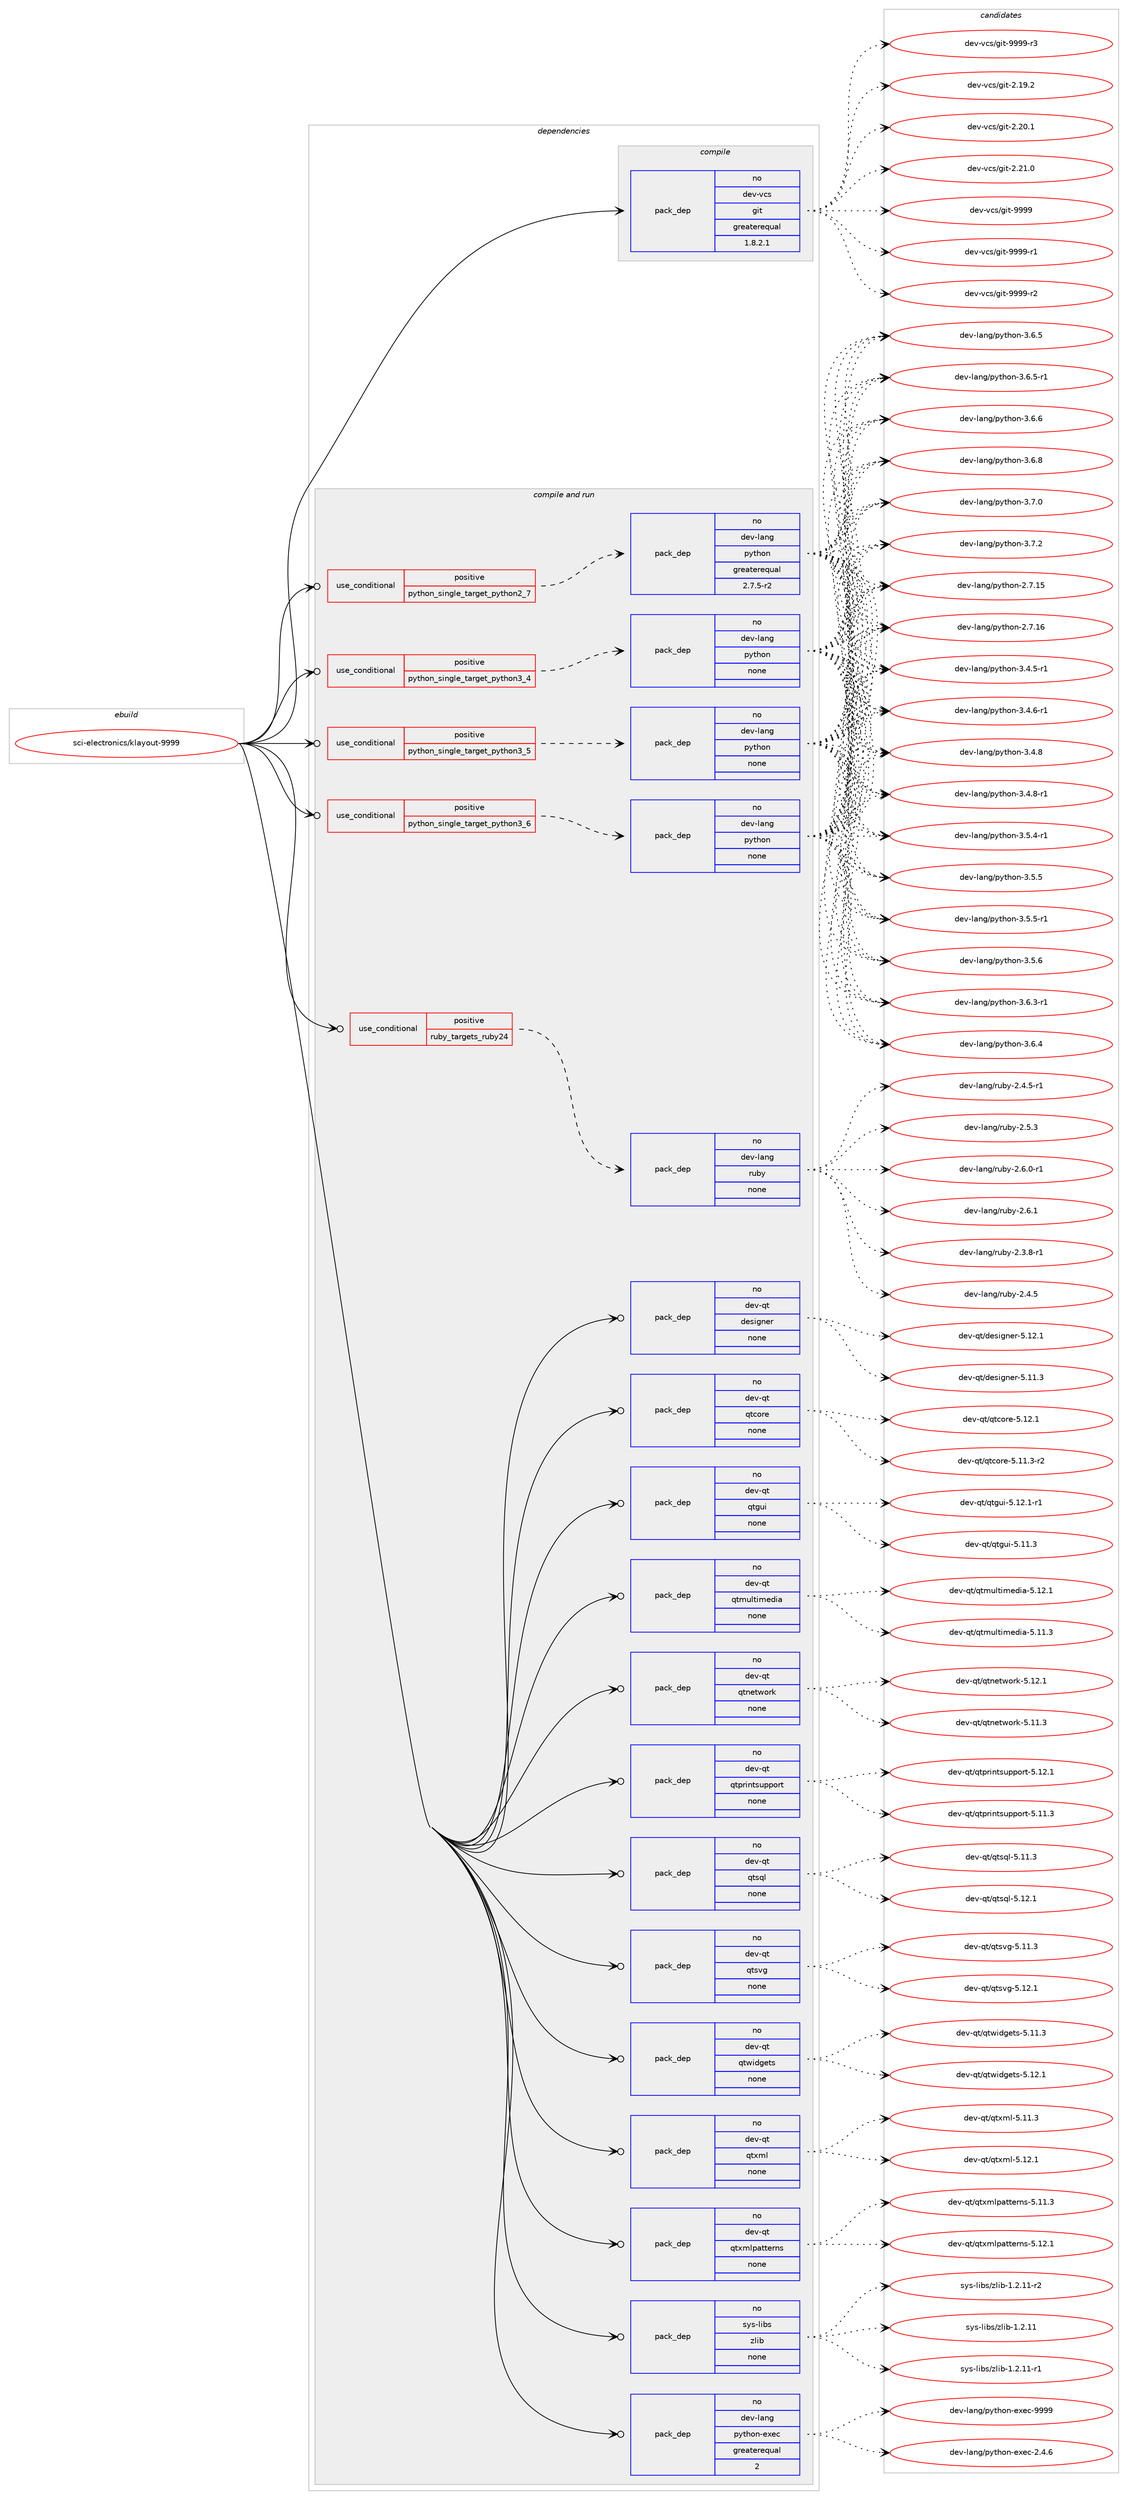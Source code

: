 digraph prolog {

# *************
# Graph options
# *************

newrank=true;
concentrate=true;
compound=true;
graph [rankdir=LR,fontname=Helvetica,fontsize=10,ranksep=1.5];#, ranksep=2.5, nodesep=0.2];
edge  [arrowhead=vee];
node  [fontname=Helvetica,fontsize=10];

# **********
# The ebuild
# **********

subgraph cluster_leftcol {
color=gray;
rank=same;
label=<<i>ebuild</i>>;
id [label="sci-electronics/klayout-9999", color=red, width=4, href="../sci-electronics/klayout-9999.svg"];
}

# ****************
# The dependencies
# ****************

subgraph cluster_midcol {
color=gray;
label=<<i>dependencies</i>>;
subgraph cluster_compile {
fillcolor="#eeeeee";
style=filled;
label=<<i>compile</i>>;
subgraph pack1209432 {
dependency1689729 [label=<<TABLE BORDER="0" CELLBORDER="1" CELLSPACING="0" CELLPADDING="4" WIDTH="220"><TR><TD ROWSPAN="6" CELLPADDING="30">pack_dep</TD></TR><TR><TD WIDTH="110">no</TD></TR><TR><TD>dev-vcs</TD></TR><TR><TD>git</TD></TR><TR><TD>greaterequal</TD></TR><TR><TD>1.8.2.1</TD></TR></TABLE>>, shape=none, color=blue];
}
id:e -> dependency1689729:w [weight=20,style="solid",arrowhead="vee"];
}
subgraph cluster_compileandrun {
fillcolor="#eeeeee";
style=filled;
label=<<i>compile and run</i>>;
subgraph cond452625 {
dependency1689730 [label=<<TABLE BORDER="0" CELLBORDER="1" CELLSPACING="0" CELLPADDING="4"><TR><TD ROWSPAN="3" CELLPADDING="10">use_conditional</TD></TR><TR><TD>positive</TD></TR><TR><TD>python_single_target_python2_7</TD></TR></TABLE>>, shape=none, color=red];
subgraph pack1209433 {
dependency1689731 [label=<<TABLE BORDER="0" CELLBORDER="1" CELLSPACING="0" CELLPADDING="4" WIDTH="220"><TR><TD ROWSPAN="6" CELLPADDING="30">pack_dep</TD></TR><TR><TD WIDTH="110">no</TD></TR><TR><TD>dev-lang</TD></TR><TR><TD>python</TD></TR><TR><TD>greaterequal</TD></TR><TR><TD>2.7.5-r2</TD></TR></TABLE>>, shape=none, color=blue];
}
dependency1689730:e -> dependency1689731:w [weight=20,style="dashed",arrowhead="vee"];
}
id:e -> dependency1689730:w [weight=20,style="solid",arrowhead="odotvee"];
subgraph cond452626 {
dependency1689732 [label=<<TABLE BORDER="0" CELLBORDER="1" CELLSPACING="0" CELLPADDING="4"><TR><TD ROWSPAN="3" CELLPADDING="10">use_conditional</TD></TR><TR><TD>positive</TD></TR><TR><TD>python_single_target_python3_4</TD></TR></TABLE>>, shape=none, color=red];
subgraph pack1209434 {
dependency1689733 [label=<<TABLE BORDER="0" CELLBORDER="1" CELLSPACING="0" CELLPADDING="4" WIDTH="220"><TR><TD ROWSPAN="6" CELLPADDING="30">pack_dep</TD></TR><TR><TD WIDTH="110">no</TD></TR><TR><TD>dev-lang</TD></TR><TR><TD>python</TD></TR><TR><TD>none</TD></TR><TR><TD></TD></TR></TABLE>>, shape=none, color=blue];
}
dependency1689732:e -> dependency1689733:w [weight=20,style="dashed",arrowhead="vee"];
}
id:e -> dependency1689732:w [weight=20,style="solid",arrowhead="odotvee"];
subgraph cond452627 {
dependency1689734 [label=<<TABLE BORDER="0" CELLBORDER="1" CELLSPACING="0" CELLPADDING="4"><TR><TD ROWSPAN="3" CELLPADDING="10">use_conditional</TD></TR><TR><TD>positive</TD></TR><TR><TD>python_single_target_python3_5</TD></TR></TABLE>>, shape=none, color=red];
subgraph pack1209435 {
dependency1689735 [label=<<TABLE BORDER="0" CELLBORDER="1" CELLSPACING="0" CELLPADDING="4" WIDTH="220"><TR><TD ROWSPAN="6" CELLPADDING="30">pack_dep</TD></TR><TR><TD WIDTH="110">no</TD></TR><TR><TD>dev-lang</TD></TR><TR><TD>python</TD></TR><TR><TD>none</TD></TR><TR><TD></TD></TR></TABLE>>, shape=none, color=blue];
}
dependency1689734:e -> dependency1689735:w [weight=20,style="dashed",arrowhead="vee"];
}
id:e -> dependency1689734:w [weight=20,style="solid",arrowhead="odotvee"];
subgraph cond452628 {
dependency1689736 [label=<<TABLE BORDER="0" CELLBORDER="1" CELLSPACING="0" CELLPADDING="4"><TR><TD ROWSPAN="3" CELLPADDING="10">use_conditional</TD></TR><TR><TD>positive</TD></TR><TR><TD>python_single_target_python3_6</TD></TR></TABLE>>, shape=none, color=red];
subgraph pack1209436 {
dependency1689737 [label=<<TABLE BORDER="0" CELLBORDER="1" CELLSPACING="0" CELLPADDING="4" WIDTH="220"><TR><TD ROWSPAN="6" CELLPADDING="30">pack_dep</TD></TR><TR><TD WIDTH="110">no</TD></TR><TR><TD>dev-lang</TD></TR><TR><TD>python</TD></TR><TR><TD>none</TD></TR><TR><TD></TD></TR></TABLE>>, shape=none, color=blue];
}
dependency1689736:e -> dependency1689737:w [weight=20,style="dashed",arrowhead="vee"];
}
id:e -> dependency1689736:w [weight=20,style="solid",arrowhead="odotvee"];
subgraph cond452629 {
dependency1689738 [label=<<TABLE BORDER="0" CELLBORDER="1" CELLSPACING="0" CELLPADDING="4"><TR><TD ROWSPAN="3" CELLPADDING="10">use_conditional</TD></TR><TR><TD>positive</TD></TR><TR><TD>ruby_targets_ruby24</TD></TR></TABLE>>, shape=none, color=red];
subgraph pack1209437 {
dependency1689739 [label=<<TABLE BORDER="0" CELLBORDER="1" CELLSPACING="0" CELLPADDING="4" WIDTH="220"><TR><TD ROWSPAN="6" CELLPADDING="30">pack_dep</TD></TR><TR><TD WIDTH="110">no</TD></TR><TR><TD>dev-lang</TD></TR><TR><TD>ruby</TD></TR><TR><TD>none</TD></TR><TR><TD></TD></TR></TABLE>>, shape=none, color=blue];
}
dependency1689738:e -> dependency1689739:w [weight=20,style="dashed",arrowhead="vee"];
}
id:e -> dependency1689738:w [weight=20,style="solid",arrowhead="odotvee"];
subgraph pack1209438 {
dependency1689740 [label=<<TABLE BORDER="0" CELLBORDER="1" CELLSPACING="0" CELLPADDING="4" WIDTH="220"><TR><TD ROWSPAN="6" CELLPADDING="30">pack_dep</TD></TR><TR><TD WIDTH="110">no</TD></TR><TR><TD>dev-lang</TD></TR><TR><TD>python-exec</TD></TR><TR><TD>greaterequal</TD></TR><TR><TD>2</TD></TR></TABLE>>, shape=none, color=blue];
}
id:e -> dependency1689740:w [weight=20,style="solid",arrowhead="odotvee"];
subgraph pack1209439 {
dependency1689741 [label=<<TABLE BORDER="0" CELLBORDER="1" CELLSPACING="0" CELLPADDING="4" WIDTH="220"><TR><TD ROWSPAN="6" CELLPADDING="30">pack_dep</TD></TR><TR><TD WIDTH="110">no</TD></TR><TR><TD>dev-qt</TD></TR><TR><TD>designer</TD></TR><TR><TD>none</TD></TR><TR><TD></TD></TR></TABLE>>, shape=none, color=blue];
}
id:e -> dependency1689741:w [weight=20,style="solid",arrowhead="odotvee"];
subgraph pack1209440 {
dependency1689742 [label=<<TABLE BORDER="0" CELLBORDER="1" CELLSPACING="0" CELLPADDING="4" WIDTH="220"><TR><TD ROWSPAN="6" CELLPADDING="30">pack_dep</TD></TR><TR><TD WIDTH="110">no</TD></TR><TR><TD>dev-qt</TD></TR><TR><TD>qtcore</TD></TR><TR><TD>none</TD></TR><TR><TD></TD></TR></TABLE>>, shape=none, color=blue];
}
id:e -> dependency1689742:w [weight=20,style="solid",arrowhead="odotvee"];
subgraph pack1209441 {
dependency1689743 [label=<<TABLE BORDER="0" CELLBORDER="1" CELLSPACING="0" CELLPADDING="4" WIDTH="220"><TR><TD ROWSPAN="6" CELLPADDING="30">pack_dep</TD></TR><TR><TD WIDTH="110">no</TD></TR><TR><TD>dev-qt</TD></TR><TR><TD>qtgui</TD></TR><TR><TD>none</TD></TR><TR><TD></TD></TR></TABLE>>, shape=none, color=blue];
}
id:e -> dependency1689743:w [weight=20,style="solid",arrowhead="odotvee"];
subgraph pack1209442 {
dependency1689744 [label=<<TABLE BORDER="0" CELLBORDER="1" CELLSPACING="0" CELLPADDING="4" WIDTH="220"><TR><TD ROWSPAN="6" CELLPADDING="30">pack_dep</TD></TR><TR><TD WIDTH="110">no</TD></TR><TR><TD>dev-qt</TD></TR><TR><TD>qtmultimedia</TD></TR><TR><TD>none</TD></TR><TR><TD></TD></TR></TABLE>>, shape=none, color=blue];
}
id:e -> dependency1689744:w [weight=20,style="solid",arrowhead="odotvee"];
subgraph pack1209443 {
dependency1689745 [label=<<TABLE BORDER="0" CELLBORDER="1" CELLSPACING="0" CELLPADDING="4" WIDTH="220"><TR><TD ROWSPAN="6" CELLPADDING="30">pack_dep</TD></TR><TR><TD WIDTH="110">no</TD></TR><TR><TD>dev-qt</TD></TR><TR><TD>qtnetwork</TD></TR><TR><TD>none</TD></TR><TR><TD></TD></TR></TABLE>>, shape=none, color=blue];
}
id:e -> dependency1689745:w [weight=20,style="solid",arrowhead="odotvee"];
subgraph pack1209444 {
dependency1689746 [label=<<TABLE BORDER="0" CELLBORDER="1" CELLSPACING="0" CELLPADDING="4" WIDTH="220"><TR><TD ROWSPAN="6" CELLPADDING="30">pack_dep</TD></TR><TR><TD WIDTH="110">no</TD></TR><TR><TD>dev-qt</TD></TR><TR><TD>qtprintsupport</TD></TR><TR><TD>none</TD></TR><TR><TD></TD></TR></TABLE>>, shape=none, color=blue];
}
id:e -> dependency1689746:w [weight=20,style="solid",arrowhead="odotvee"];
subgraph pack1209445 {
dependency1689747 [label=<<TABLE BORDER="0" CELLBORDER="1" CELLSPACING="0" CELLPADDING="4" WIDTH="220"><TR><TD ROWSPAN="6" CELLPADDING="30">pack_dep</TD></TR><TR><TD WIDTH="110">no</TD></TR><TR><TD>dev-qt</TD></TR><TR><TD>qtsql</TD></TR><TR><TD>none</TD></TR><TR><TD></TD></TR></TABLE>>, shape=none, color=blue];
}
id:e -> dependency1689747:w [weight=20,style="solid",arrowhead="odotvee"];
subgraph pack1209446 {
dependency1689748 [label=<<TABLE BORDER="0" CELLBORDER="1" CELLSPACING="0" CELLPADDING="4" WIDTH="220"><TR><TD ROWSPAN="6" CELLPADDING="30">pack_dep</TD></TR><TR><TD WIDTH="110">no</TD></TR><TR><TD>dev-qt</TD></TR><TR><TD>qtsvg</TD></TR><TR><TD>none</TD></TR><TR><TD></TD></TR></TABLE>>, shape=none, color=blue];
}
id:e -> dependency1689748:w [weight=20,style="solid",arrowhead="odotvee"];
subgraph pack1209447 {
dependency1689749 [label=<<TABLE BORDER="0" CELLBORDER="1" CELLSPACING="0" CELLPADDING="4" WIDTH="220"><TR><TD ROWSPAN="6" CELLPADDING="30">pack_dep</TD></TR><TR><TD WIDTH="110">no</TD></TR><TR><TD>dev-qt</TD></TR><TR><TD>qtwidgets</TD></TR><TR><TD>none</TD></TR><TR><TD></TD></TR></TABLE>>, shape=none, color=blue];
}
id:e -> dependency1689749:w [weight=20,style="solid",arrowhead="odotvee"];
subgraph pack1209448 {
dependency1689750 [label=<<TABLE BORDER="0" CELLBORDER="1" CELLSPACING="0" CELLPADDING="4" WIDTH="220"><TR><TD ROWSPAN="6" CELLPADDING="30">pack_dep</TD></TR><TR><TD WIDTH="110">no</TD></TR><TR><TD>dev-qt</TD></TR><TR><TD>qtxml</TD></TR><TR><TD>none</TD></TR><TR><TD></TD></TR></TABLE>>, shape=none, color=blue];
}
id:e -> dependency1689750:w [weight=20,style="solid",arrowhead="odotvee"];
subgraph pack1209449 {
dependency1689751 [label=<<TABLE BORDER="0" CELLBORDER="1" CELLSPACING="0" CELLPADDING="4" WIDTH="220"><TR><TD ROWSPAN="6" CELLPADDING="30">pack_dep</TD></TR><TR><TD WIDTH="110">no</TD></TR><TR><TD>dev-qt</TD></TR><TR><TD>qtxmlpatterns</TD></TR><TR><TD>none</TD></TR><TR><TD></TD></TR></TABLE>>, shape=none, color=blue];
}
id:e -> dependency1689751:w [weight=20,style="solid",arrowhead="odotvee"];
subgraph pack1209450 {
dependency1689752 [label=<<TABLE BORDER="0" CELLBORDER="1" CELLSPACING="0" CELLPADDING="4" WIDTH="220"><TR><TD ROWSPAN="6" CELLPADDING="30">pack_dep</TD></TR><TR><TD WIDTH="110">no</TD></TR><TR><TD>sys-libs</TD></TR><TR><TD>zlib</TD></TR><TR><TD>none</TD></TR><TR><TD></TD></TR></TABLE>>, shape=none, color=blue];
}
id:e -> dependency1689752:w [weight=20,style="solid",arrowhead="odotvee"];
}
subgraph cluster_run {
fillcolor="#eeeeee";
style=filled;
label=<<i>run</i>>;
}
}

# **************
# The candidates
# **************

subgraph cluster_choices {
rank=same;
color=gray;
label=<<i>candidates</i>>;

subgraph choice1209432 {
color=black;
nodesep=1;
choice10010111845118991154710310511645504649574650 [label="dev-vcs/git-2.19.2", color=red, width=4,href="../dev-vcs/git-2.19.2.svg"];
choice10010111845118991154710310511645504650484649 [label="dev-vcs/git-2.20.1", color=red, width=4,href="../dev-vcs/git-2.20.1.svg"];
choice10010111845118991154710310511645504650494648 [label="dev-vcs/git-2.21.0", color=red, width=4,href="../dev-vcs/git-2.21.0.svg"];
choice1001011184511899115471031051164557575757 [label="dev-vcs/git-9999", color=red, width=4,href="../dev-vcs/git-9999.svg"];
choice10010111845118991154710310511645575757574511449 [label="dev-vcs/git-9999-r1", color=red, width=4,href="../dev-vcs/git-9999-r1.svg"];
choice10010111845118991154710310511645575757574511450 [label="dev-vcs/git-9999-r2", color=red, width=4,href="../dev-vcs/git-9999-r2.svg"];
choice10010111845118991154710310511645575757574511451 [label="dev-vcs/git-9999-r3", color=red, width=4,href="../dev-vcs/git-9999-r3.svg"];
dependency1689729:e -> choice10010111845118991154710310511645504649574650:w [style=dotted,weight="100"];
dependency1689729:e -> choice10010111845118991154710310511645504650484649:w [style=dotted,weight="100"];
dependency1689729:e -> choice10010111845118991154710310511645504650494648:w [style=dotted,weight="100"];
dependency1689729:e -> choice1001011184511899115471031051164557575757:w [style=dotted,weight="100"];
dependency1689729:e -> choice10010111845118991154710310511645575757574511449:w [style=dotted,weight="100"];
dependency1689729:e -> choice10010111845118991154710310511645575757574511450:w [style=dotted,weight="100"];
dependency1689729:e -> choice10010111845118991154710310511645575757574511451:w [style=dotted,weight="100"];
}
subgraph choice1209433 {
color=black;
nodesep=1;
choice10010111845108971101034711212111610411111045504655464953 [label="dev-lang/python-2.7.15", color=red, width=4,href="../dev-lang/python-2.7.15.svg"];
choice10010111845108971101034711212111610411111045504655464954 [label="dev-lang/python-2.7.16", color=red, width=4,href="../dev-lang/python-2.7.16.svg"];
choice1001011184510897110103471121211161041111104551465246534511449 [label="dev-lang/python-3.4.5-r1", color=red, width=4,href="../dev-lang/python-3.4.5-r1.svg"];
choice1001011184510897110103471121211161041111104551465246544511449 [label="dev-lang/python-3.4.6-r1", color=red, width=4,href="../dev-lang/python-3.4.6-r1.svg"];
choice100101118451089711010347112121116104111110455146524656 [label="dev-lang/python-3.4.8", color=red, width=4,href="../dev-lang/python-3.4.8.svg"];
choice1001011184510897110103471121211161041111104551465246564511449 [label="dev-lang/python-3.4.8-r1", color=red, width=4,href="../dev-lang/python-3.4.8-r1.svg"];
choice1001011184510897110103471121211161041111104551465346524511449 [label="dev-lang/python-3.5.4-r1", color=red, width=4,href="../dev-lang/python-3.5.4-r1.svg"];
choice100101118451089711010347112121116104111110455146534653 [label="dev-lang/python-3.5.5", color=red, width=4,href="../dev-lang/python-3.5.5.svg"];
choice1001011184510897110103471121211161041111104551465346534511449 [label="dev-lang/python-3.5.5-r1", color=red, width=4,href="../dev-lang/python-3.5.5-r1.svg"];
choice100101118451089711010347112121116104111110455146534654 [label="dev-lang/python-3.5.6", color=red, width=4,href="../dev-lang/python-3.5.6.svg"];
choice1001011184510897110103471121211161041111104551465446514511449 [label="dev-lang/python-3.6.3-r1", color=red, width=4,href="../dev-lang/python-3.6.3-r1.svg"];
choice100101118451089711010347112121116104111110455146544652 [label="dev-lang/python-3.6.4", color=red, width=4,href="../dev-lang/python-3.6.4.svg"];
choice100101118451089711010347112121116104111110455146544653 [label="dev-lang/python-3.6.5", color=red, width=4,href="../dev-lang/python-3.6.5.svg"];
choice1001011184510897110103471121211161041111104551465446534511449 [label="dev-lang/python-3.6.5-r1", color=red, width=4,href="../dev-lang/python-3.6.5-r1.svg"];
choice100101118451089711010347112121116104111110455146544654 [label="dev-lang/python-3.6.6", color=red, width=4,href="../dev-lang/python-3.6.6.svg"];
choice100101118451089711010347112121116104111110455146544656 [label="dev-lang/python-3.6.8", color=red, width=4,href="../dev-lang/python-3.6.8.svg"];
choice100101118451089711010347112121116104111110455146554648 [label="dev-lang/python-3.7.0", color=red, width=4,href="../dev-lang/python-3.7.0.svg"];
choice100101118451089711010347112121116104111110455146554650 [label="dev-lang/python-3.7.2", color=red, width=4,href="../dev-lang/python-3.7.2.svg"];
dependency1689731:e -> choice10010111845108971101034711212111610411111045504655464953:w [style=dotted,weight="100"];
dependency1689731:e -> choice10010111845108971101034711212111610411111045504655464954:w [style=dotted,weight="100"];
dependency1689731:e -> choice1001011184510897110103471121211161041111104551465246534511449:w [style=dotted,weight="100"];
dependency1689731:e -> choice1001011184510897110103471121211161041111104551465246544511449:w [style=dotted,weight="100"];
dependency1689731:e -> choice100101118451089711010347112121116104111110455146524656:w [style=dotted,weight="100"];
dependency1689731:e -> choice1001011184510897110103471121211161041111104551465246564511449:w [style=dotted,weight="100"];
dependency1689731:e -> choice1001011184510897110103471121211161041111104551465346524511449:w [style=dotted,weight="100"];
dependency1689731:e -> choice100101118451089711010347112121116104111110455146534653:w [style=dotted,weight="100"];
dependency1689731:e -> choice1001011184510897110103471121211161041111104551465346534511449:w [style=dotted,weight="100"];
dependency1689731:e -> choice100101118451089711010347112121116104111110455146534654:w [style=dotted,weight="100"];
dependency1689731:e -> choice1001011184510897110103471121211161041111104551465446514511449:w [style=dotted,weight="100"];
dependency1689731:e -> choice100101118451089711010347112121116104111110455146544652:w [style=dotted,weight="100"];
dependency1689731:e -> choice100101118451089711010347112121116104111110455146544653:w [style=dotted,weight="100"];
dependency1689731:e -> choice1001011184510897110103471121211161041111104551465446534511449:w [style=dotted,weight="100"];
dependency1689731:e -> choice100101118451089711010347112121116104111110455146544654:w [style=dotted,weight="100"];
dependency1689731:e -> choice100101118451089711010347112121116104111110455146544656:w [style=dotted,weight="100"];
dependency1689731:e -> choice100101118451089711010347112121116104111110455146554648:w [style=dotted,weight="100"];
dependency1689731:e -> choice100101118451089711010347112121116104111110455146554650:w [style=dotted,weight="100"];
}
subgraph choice1209434 {
color=black;
nodesep=1;
choice10010111845108971101034711212111610411111045504655464953 [label="dev-lang/python-2.7.15", color=red, width=4,href="../dev-lang/python-2.7.15.svg"];
choice10010111845108971101034711212111610411111045504655464954 [label="dev-lang/python-2.7.16", color=red, width=4,href="../dev-lang/python-2.7.16.svg"];
choice1001011184510897110103471121211161041111104551465246534511449 [label="dev-lang/python-3.4.5-r1", color=red, width=4,href="../dev-lang/python-3.4.5-r1.svg"];
choice1001011184510897110103471121211161041111104551465246544511449 [label="dev-lang/python-3.4.6-r1", color=red, width=4,href="../dev-lang/python-3.4.6-r1.svg"];
choice100101118451089711010347112121116104111110455146524656 [label="dev-lang/python-3.4.8", color=red, width=4,href="../dev-lang/python-3.4.8.svg"];
choice1001011184510897110103471121211161041111104551465246564511449 [label="dev-lang/python-3.4.8-r1", color=red, width=4,href="../dev-lang/python-3.4.8-r1.svg"];
choice1001011184510897110103471121211161041111104551465346524511449 [label="dev-lang/python-3.5.4-r1", color=red, width=4,href="../dev-lang/python-3.5.4-r1.svg"];
choice100101118451089711010347112121116104111110455146534653 [label="dev-lang/python-3.5.5", color=red, width=4,href="../dev-lang/python-3.5.5.svg"];
choice1001011184510897110103471121211161041111104551465346534511449 [label="dev-lang/python-3.5.5-r1", color=red, width=4,href="../dev-lang/python-3.5.5-r1.svg"];
choice100101118451089711010347112121116104111110455146534654 [label="dev-lang/python-3.5.6", color=red, width=4,href="../dev-lang/python-3.5.6.svg"];
choice1001011184510897110103471121211161041111104551465446514511449 [label="dev-lang/python-3.6.3-r1", color=red, width=4,href="../dev-lang/python-3.6.3-r1.svg"];
choice100101118451089711010347112121116104111110455146544652 [label="dev-lang/python-3.6.4", color=red, width=4,href="../dev-lang/python-3.6.4.svg"];
choice100101118451089711010347112121116104111110455146544653 [label="dev-lang/python-3.6.5", color=red, width=4,href="../dev-lang/python-3.6.5.svg"];
choice1001011184510897110103471121211161041111104551465446534511449 [label="dev-lang/python-3.6.5-r1", color=red, width=4,href="../dev-lang/python-3.6.5-r1.svg"];
choice100101118451089711010347112121116104111110455146544654 [label="dev-lang/python-3.6.6", color=red, width=4,href="../dev-lang/python-3.6.6.svg"];
choice100101118451089711010347112121116104111110455146544656 [label="dev-lang/python-3.6.8", color=red, width=4,href="../dev-lang/python-3.6.8.svg"];
choice100101118451089711010347112121116104111110455146554648 [label="dev-lang/python-3.7.0", color=red, width=4,href="../dev-lang/python-3.7.0.svg"];
choice100101118451089711010347112121116104111110455146554650 [label="dev-lang/python-3.7.2", color=red, width=4,href="../dev-lang/python-3.7.2.svg"];
dependency1689733:e -> choice10010111845108971101034711212111610411111045504655464953:w [style=dotted,weight="100"];
dependency1689733:e -> choice10010111845108971101034711212111610411111045504655464954:w [style=dotted,weight="100"];
dependency1689733:e -> choice1001011184510897110103471121211161041111104551465246534511449:w [style=dotted,weight="100"];
dependency1689733:e -> choice1001011184510897110103471121211161041111104551465246544511449:w [style=dotted,weight="100"];
dependency1689733:e -> choice100101118451089711010347112121116104111110455146524656:w [style=dotted,weight="100"];
dependency1689733:e -> choice1001011184510897110103471121211161041111104551465246564511449:w [style=dotted,weight="100"];
dependency1689733:e -> choice1001011184510897110103471121211161041111104551465346524511449:w [style=dotted,weight="100"];
dependency1689733:e -> choice100101118451089711010347112121116104111110455146534653:w [style=dotted,weight="100"];
dependency1689733:e -> choice1001011184510897110103471121211161041111104551465346534511449:w [style=dotted,weight="100"];
dependency1689733:e -> choice100101118451089711010347112121116104111110455146534654:w [style=dotted,weight="100"];
dependency1689733:e -> choice1001011184510897110103471121211161041111104551465446514511449:w [style=dotted,weight="100"];
dependency1689733:e -> choice100101118451089711010347112121116104111110455146544652:w [style=dotted,weight="100"];
dependency1689733:e -> choice100101118451089711010347112121116104111110455146544653:w [style=dotted,weight="100"];
dependency1689733:e -> choice1001011184510897110103471121211161041111104551465446534511449:w [style=dotted,weight="100"];
dependency1689733:e -> choice100101118451089711010347112121116104111110455146544654:w [style=dotted,weight="100"];
dependency1689733:e -> choice100101118451089711010347112121116104111110455146544656:w [style=dotted,weight="100"];
dependency1689733:e -> choice100101118451089711010347112121116104111110455146554648:w [style=dotted,weight="100"];
dependency1689733:e -> choice100101118451089711010347112121116104111110455146554650:w [style=dotted,weight="100"];
}
subgraph choice1209435 {
color=black;
nodesep=1;
choice10010111845108971101034711212111610411111045504655464953 [label="dev-lang/python-2.7.15", color=red, width=4,href="../dev-lang/python-2.7.15.svg"];
choice10010111845108971101034711212111610411111045504655464954 [label="dev-lang/python-2.7.16", color=red, width=4,href="../dev-lang/python-2.7.16.svg"];
choice1001011184510897110103471121211161041111104551465246534511449 [label="dev-lang/python-3.4.5-r1", color=red, width=4,href="../dev-lang/python-3.4.5-r1.svg"];
choice1001011184510897110103471121211161041111104551465246544511449 [label="dev-lang/python-3.4.6-r1", color=red, width=4,href="../dev-lang/python-3.4.6-r1.svg"];
choice100101118451089711010347112121116104111110455146524656 [label="dev-lang/python-3.4.8", color=red, width=4,href="../dev-lang/python-3.4.8.svg"];
choice1001011184510897110103471121211161041111104551465246564511449 [label="dev-lang/python-3.4.8-r1", color=red, width=4,href="../dev-lang/python-3.4.8-r1.svg"];
choice1001011184510897110103471121211161041111104551465346524511449 [label="dev-lang/python-3.5.4-r1", color=red, width=4,href="../dev-lang/python-3.5.4-r1.svg"];
choice100101118451089711010347112121116104111110455146534653 [label="dev-lang/python-3.5.5", color=red, width=4,href="../dev-lang/python-3.5.5.svg"];
choice1001011184510897110103471121211161041111104551465346534511449 [label="dev-lang/python-3.5.5-r1", color=red, width=4,href="../dev-lang/python-3.5.5-r1.svg"];
choice100101118451089711010347112121116104111110455146534654 [label="dev-lang/python-3.5.6", color=red, width=4,href="../dev-lang/python-3.5.6.svg"];
choice1001011184510897110103471121211161041111104551465446514511449 [label="dev-lang/python-3.6.3-r1", color=red, width=4,href="../dev-lang/python-3.6.3-r1.svg"];
choice100101118451089711010347112121116104111110455146544652 [label="dev-lang/python-3.6.4", color=red, width=4,href="../dev-lang/python-3.6.4.svg"];
choice100101118451089711010347112121116104111110455146544653 [label="dev-lang/python-3.6.5", color=red, width=4,href="../dev-lang/python-3.6.5.svg"];
choice1001011184510897110103471121211161041111104551465446534511449 [label="dev-lang/python-3.6.5-r1", color=red, width=4,href="../dev-lang/python-3.6.5-r1.svg"];
choice100101118451089711010347112121116104111110455146544654 [label="dev-lang/python-3.6.6", color=red, width=4,href="../dev-lang/python-3.6.6.svg"];
choice100101118451089711010347112121116104111110455146544656 [label="dev-lang/python-3.6.8", color=red, width=4,href="../dev-lang/python-3.6.8.svg"];
choice100101118451089711010347112121116104111110455146554648 [label="dev-lang/python-3.7.0", color=red, width=4,href="../dev-lang/python-3.7.0.svg"];
choice100101118451089711010347112121116104111110455146554650 [label="dev-lang/python-3.7.2", color=red, width=4,href="../dev-lang/python-3.7.2.svg"];
dependency1689735:e -> choice10010111845108971101034711212111610411111045504655464953:w [style=dotted,weight="100"];
dependency1689735:e -> choice10010111845108971101034711212111610411111045504655464954:w [style=dotted,weight="100"];
dependency1689735:e -> choice1001011184510897110103471121211161041111104551465246534511449:w [style=dotted,weight="100"];
dependency1689735:e -> choice1001011184510897110103471121211161041111104551465246544511449:w [style=dotted,weight="100"];
dependency1689735:e -> choice100101118451089711010347112121116104111110455146524656:w [style=dotted,weight="100"];
dependency1689735:e -> choice1001011184510897110103471121211161041111104551465246564511449:w [style=dotted,weight="100"];
dependency1689735:e -> choice1001011184510897110103471121211161041111104551465346524511449:w [style=dotted,weight="100"];
dependency1689735:e -> choice100101118451089711010347112121116104111110455146534653:w [style=dotted,weight="100"];
dependency1689735:e -> choice1001011184510897110103471121211161041111104551465346534511449:w [style=dotted,weight="100"];
dependency1689735:e -> choice100101118451089711010347112121116104111110455146534654:w [style=dotted,weight="100"];
dependency1689735:e -> choice1001011184510897110103471121211161041111104551465446514511449:w [style=dotted,weight="100"];
dependency1689735:e -> choice100101118451089711010347112121116104111110455146544652:w [style=dotted,weight="100"];
dependency1689735:e -> choice100101118451089711010347112121116104111110455146544653:w [style=dotted,weight="100"];
dependency1689735:e -> choice1001011184510897110103471121211161041111104551465446534511449:w [style=dotted,weight="100"];
dependency1689735:e -> choice100101118451089711010347112121116104111110455146544654:w [style=dotted,weight="100"];
dependency1689735:e -> choice100101118451089711010347112121116104111110455146544656:w [style=dotted,weight="100"];
dependency1689735:e -> choice100101118451089711010347112121116104111110455146554648:w [style=dotted,weight="100"];
dependency1689735:e -> choice100101118451089711010347112121116104111110455146554650:w [style=dotted,weight="100"];
}
subgraph choice1209436 {
color=black;
nodesep=1;
choice10010111845108971101034711212111610411111045504655464953 [label="dev-lang/python-2.7.15", color=red, width=4,href="../dev-lang/python-2.7.15.svg"];
choice10010111845108971101034711212111610411111045504655464954 [label="dev-lang/python-2.7.16", color=red, width=4,href="../dev-lang/python-2.7.16.svg"];
choice1001011184510897110103471121211161041111104551465246534511449 [label="dev-lang/python-3.4.5-r1", color=red, width=4,href="../dev-lang/python-3.4.5-r1.svg"];
choice1001011184510897110103471121211161041111104551465246544511449 [label="dev-lang/python-3.4.6-r1", color=red, width=4,href="../dev-lang/python-3.4.6-r1.svg"];
choice100101118451089711010347112121116104111110455146524656 [label="dev-lang/python-3.4.8", color=red, width=4,href="../dev-lang/python-3.4.8.svg"];
choice1001011184510897110103471121211161041111104551465246564511449 [label="dev-lang/python-3.4.8-r1", color=red, width=4,href="../dev-lang/python-3.4.8-r1.svg"];
choice1001011184510897110103471121211161041111104551465346524511449 [label="dev-lang/python-3.5.4-r1", color=red, width=4,href="../dev-lang/python-3.5.4-r1.svg"];
choice100101118451089711010347112121116104111110455146534653 [label="dev-lang/python-3.5.5", color=red, width=4,href="../dev-lang/python-3.5.5.svg"];
choice1001011184510897110103471121211161041111104551465346534511449 [label="dev-lang/python-3.5.5-r1", color=red, width=4,href="../dev-lang/python-3.5.5-r1.svg"];
choice100101118451089711010347112121116104111110455146534654 [label="dev-lang/python-3.5.6", color=red, width=4,href="../dev-lang/python-3.5.6.svg"];
choice1001011184510897110103471121211161041111104551465446514511449 [label="dev-lang/python-3.6.3-r1", color=red, width=4,href="../dev-lang/python-3.6.3-r1.svg"];
choice100101118451089711010347112121116104111110455146544652 [label="dev-lang/python-3.6.4", color=red, width=4,href="../dev-lang/python-3.6.4.svg"];
choice100101118451089711010347112121116104111110455146544653 [label="dev-lang/python-3.6.5", color=red, width=4,href="../dev-lang/python-3.6.5.svg"];
choice1001011184510897110103471121211161041111104551465446534511449 [label="dev-lang/python-3.6.5-r1", color=red, width=4,href="../dev-lang/python-3.6.5-r1.svg"];
choice100101118451089711010347112121116104111110455146544654 [label="dev-lang/python-3.6.6", color=red, width=4,href="../dev-lang/python-3.6.6.svg"];
choice100101118451089711010347112121116104111110455146544656 [label="dev-lang/python-3.6.8", color=red, width=4,href="../dev-lang/python-3.6.8.svg"];
choice100101118451089711010347112121116104111110455146554648 [label="dev-lang/python-3.7.0", color=red, width=4,href="../dev-lang/python-3.7.0.svg"];
choice100101118451089711010347112121116104111110455146554650 [label="dev-lang/python-3.7.2", color=red, width=4,href="../dev-lang/python-3.7.2.svg"];
dependency1689737:e -> choice10010111845108971101034711212111610411111045504655464953:w [style=dotted,weight="100"];
dependency1689737:e -> choice10010111845108971101034711212111610411111045504655464954:w [style=dotted,weight="100"];
dependency1689737:e -> choice1001011184510897110103471121211161041111104551465246534511449:w [style=dotted,weight="100"];
dependency1689737:e -> choice1001011184510897110103471121211161041111104551465246544511449:w [style=dotted,weight="100"];
dependency1689737:e -> choice100101118451089711010347112121116104111110455146524656:w [style=dotted,weight="100"];
dependency1689737:e -> choice1001011184510897110103471121211161041111104551465246564511449:w [style=dotted,weight="100"];
dependency1689737:e -> choice1001011184510897110103471121211161041111104551465346524511449:w [style=dotted,weight="100"];
dependency1689737:e -> choice100101118451089711010347112121116104111110455146534653:w [style=dotted,weight="100"];
dependency1689737:e -> choice1001011184510897110103471121211161041111104551465346534511449:w [style=dotted,weight="100"];
dependency1689737:e -> choice100101118451089711010347112121116104111110455146534654:w [style=dotted,weight="100"];
dependency1689737:e -> choice1001011184510897110103471121211161041111104551465446514511449:w [style=dotted,weight="100"];
dependency1689737:e -> choice100101118451089711010347112121116104111110455146544652:w [style=dotted,weight="100"];
dependency1689737:e -> choice100101118451089711010347112121116104111110455146544653:w [style=dotted,weight="100"];
dependency1689737:e -> choice1001011184510897110103471121211161041111104551465446534511449:w [style=dotted,weight="100"];
dependency1689737:e -> choice100101118451089711010347112121116104111110455146544654:w [style=dotted,weight="100"];
dependency1689737:e -> choice100101118451089711010347112121116104111110455146544656:w [style=dotted,weight="100"];
dependency1689737:e -> choice100101118451089711010347112121116104111110455146554648:w [style=dotted,weight="100"];
dependency1689737:e -> choice100101118451089711010347112121116104111110455146554650:w [style=dotted,weight="100"];
}
subgraph choice1209437 {
color=black;
nodesep=1;
choice100101118451089711010347114117981214550465146564511449 [label="dev-lang/ruby-2.3.8-r1", color=red, width=4,href="../dev-lang/ruby-2.3.8-r1.svg"];
choice10010111845108971101034711411798121455046524653 [label="dev-lang/ruby-2.4.5", color=red, width=4,href="../dev-lang/ruby-2.4.5.svg"];
choice100101118451089711010347114117981214550465246534511449 [label="dev-lang/ruby-2.4.5-r1", color=red, width=4,href="../dev-lang/ruby-2.4.5-r1.svg"];
choice10010111845108971101034711411798121455046534651 [label="dev-lang/ruby-2.5.3", color=red, width=4,href="../dev-lang/ruby-2.5.3.svg"];
choice100101118451089711010347114117981214550465446484511449 [label="dev-lang/ruby-2.6.0-r1", color=red, width=4,href="../dev-lang/ruby-2.6.0-r1.svg"];
choice10010111845108971101034711411798121455046544649 [label="dev-lang/ruby-2.6.1", color=red, width=4,href="../dev-lang/ruby-2.6.1.svg"];
dependency1689739:e -> choice100101118451089711010347114117981214550465146564511449:w [style=dotted,weight="100"];
dependency1689739:e -> choice10010111845108971101034711411798121455046524653:w [style=dotted,weight="100"];
dependency1689739:e -> choice100101118451089711010347114117981214550465246534511449:w [style=dotted,weight="100"];
dependency1689739:e -> choice10010111845108971101034711411798121455046534651:w [style=dotted,weight="100"];
dependency1689739:e -> choice100101118451089711010347114117981214550465446484511449:w [style=dotted,weight="100"];
dependency1689739:e -> choice10010111845108971101034711411798121455046544649:w [style=dotted,weight="100"];
}
subgraph choice1209438 {
color=black;
nodesep=1;
choice1001011184510897110103471121211161041111104510112010199455046524654 [label="dev-lang/python-exec-2.4.6", color=red, width=4,href="../dev-lang/python-exec-2.4.6.svg"];
choice10010111845108971101034711212111610411111045101120101994557575757 [label="dev-lang/python-exec-9999", color=red, width=4,href="../dev-lang/python-exec-9999.svg"];
dependency1689740:e -> choice1001011184510897110103471121211161041111104510112010199455046524654:w [style=dotted,weight="100"];
dependency1689740:e -> choice10010111845108971101034711212111610411111045101120101994557575757:w [style=dotted,weight="100"];
}
subgraph choice1209439 {
color=black;
nodesep=1;
choice100101118451131164710010111510510311010111445534649494651 [label="dev-qt/designer-5.11.3", color=red, width=4,href="../dev-qt/designer-5.11.3.svg"];
choice100101118451131164710010111510510311010111445534649504649 [label="dev-qt/designer-5.12.1", color=red, width=4,href="../dev-qt/designer-5.12.1.svg"];
dependency1689741:e -> choice100101118451131164710010111510510311010111445534649494651:w [style=dotted,weight="100"];
dependency1689741:e -> choice100101118451131164710010111510510311010111445534649504649:w [style=dotted,weight="100"];
}
subgraph choice1209440 {
color=black;
nodesep=1;
choice100101118451131164711311699111114101455346494946514511450 [label="dev-qt/qtcore-5.11.3-r2", color=red, width=4,href="../dev-qt/qtcore-5.11.3-r2.svg"];
choice10010111845113116471131169911111410145534649504649 [label="dev-qt/qtcore-5.12.1", color=red, width=4,href="../dev-qt/qtcore-5.12.1.svg"];
dependency1689742:e -> choice100101118451131164711311699111114101455346494946514511450:w [style=dotted,weight="100"];
dependency1689742:e -> choice10010111845113116471131169911111410145534649504649:w [style=dotted,weight="100"];
}
subgraph choice1209441 {
color=black;
nodesep=1;
choice100101118451131164711311610311710545534649494651 [label="dev-qt/qtgui-5.11.3", color=red, width=4,href="../dev-qt/qtgui-5.11.3.svg"];
choice1001011184511311647113116103117105455346495046494511449 [label="dev-qt/qtgui-5.12.1-r1", color=red, width=4,href="../dev-qt/qtgui-5.12.1-r1.svg"];
dependency1689743:e -> choice100101118451131164711311610311710545534649494651:w [style=dotted,weight="100"];
dependency1689743:e -> choice1001011184511311647113116103117105455346495046494511449:w [style=dotted,weight="100"];
}
subgraph choice1209442 {
color=black;
nodesep=1;
choice10010111845113116471131161091171081161051091011001059745534649494651 [label="dev-qt/qtmultimedia-5.11.3", color=red, width=4,href="../dev-qt/qtmultimedia-5.11.3.svg"];
choice10010111845113116471131161091171081161051091011001059745534649504649 [label="dev-qt/qtmultimedia-5.12.1", color=red, width=4,href="../dev-qt/qtmultimedia-5.12.1.svg"];
dependency1689744:e -> choice10010111845113116471131161091171081161051091011001059745534649494651:w [style=dotted,weight="100"];
dependency1689744:e -> choice10010111845113116471131161091171081161051091011001059745534649504649:w [style=dotted,weight="100"];
}
subgraph choice1209443 {
color=black;
nodesep=1;
choice100101118451131164711311611010111611911111410745534649494651 [label="dev-qt/qtnetwork-5.11.3", color=red, width=4,href="../dev-qt/qtnetwork-5.11.3.svg"];
choice100101118451131164711311611010111611911111410745534649504649 [label="dev-qt/qtnetwork-5.12.1", color=red, width=4,href="../dev-qt/qtnetwork-5.12.1.svg"];
dependency1689745:e -> choice100101118451131164711311611010111611911111410745534649494651:w [style=dotted,weight="100"];
dependency1689745:e -> choice100101118451131164711311611010111611911111410745534649504649:w [style=dotted,weight="100"];
}
subgraph choice1209444 {
color=black;
nodesep=1;
choice100101118451131164711311611211410511011611511711211211111411645534649494651 [label="dev-qt/qtprintsupport-5.11.3", color=red, width=4,href="../dev-qt/qtprintsupport-5.11.3.svg"];
choice100101118451131164711311611211410511011611511711211211111411645534649504649 [label="dev-qt/qtprintsupport-5.12.1", color=red, width=4,href="../dev-qt/qtprintsupport-5.12.1.svg"];
dependency1689746:e -> choice100101118451131164711311611211410511011611511711211211111411645534649494651:w [style=dotted,weight="100"];
dependency1689746:e -> choice100101118451131164711311611211410511011611511711211211111411645534649504649:w [style=dotted,weight="100"];
}
subgraph choice1209445 {
color=black;
nodesep=1;
choice100101118451131164711311611511310845534649494651 [label="dev-qt/qtsql-5.11.3", color=red, width=4,href="../dev-qt/qtsql-5.11.3.svg"];
choice100101118451131164711311611511310845534649504649 [label="dev-qt/qtsql-5.12.1", color=red, width=4,href="../dev-qt/qtsql-5.12.1.svg"];
dependency1689747:e -> choice100101118451131164711311611511310845534649494651:w [style=dotted,weight="100"];
dependency1689747:e -> choice100101118451131164711311611511310845534649504649:w [style=dotted,weight="100"];
}
subgraph choice1209446 {
color=black;
nodesep=1;
choice100101118451131164711311611511810345534649494651 [label="dev-qt/qtsvg-5.11.3", color=red, width=4,href="../dev-qt/qtsvg-5.11.3.svg"];
choice100101118451131164711311611511810345534649504649 [label="dev-qt/qtsvg-5.12.1", color=red, width=4,href="../dev-qt/qtsvg-5.12.1.svg"];
dependency1689748:e -> choice100101118451131164711311611511810345534649494651:w [style=dotted,weight="100"];
dependency1689748:e -> choice100101118451131164711311611511810345534649504649:w [style=dotted,weight="100"];
}
subgraph choice1209447 {
color=black;
nodesep=1;
choice100101118451131164711311611910510010310111611545534649494651 [label="dev-qt/qtwidgets-5.11.3", color=red, width=4,href="../dev-qt/qtwidgets-5.11.3.svg"];
choice100101118451131164711311611910510010310111611545534649504649 [label="dev-qt/qtwidgets-5.12.1", color=red, width=4,href="../dev-qt/qtwidgets-5.12.1.svg"];
dependency1689749:e -> choice100101118451131164711311611910510010310111611545534649494651:w [style=dotted,weight="100"];
dependency1689749:e -> choice100101118451131164711311611910510010310111611545534649504649:w [style=dotted,weight="100"];
}
subgraph choice1209448 {
color=black;
nodesep=1;
choice100101118451131164711311612010910845534649494651 [label="dev-qt/qtxml-5.11.3", color=red, width=4,href="../dev-qt/qtxml-5.11.3.svg"];
choice100101118451131164711311612010910845534649504649 [label="dev-qt/qtxml-5.12.1", color=red, width=4,href="../dev-qt/qtxml-5.12.1.svg"];
dependency1689750:e -> choice100101118451131164711311612010910845534649494651:w [style=dotted,weight="100"];
dependency1689750:e -> choice100101118451131164711311612010910845534649504649:w [style=dotted,weight="100"];
}
subgraph choice1209449 {
color=black;
nodesep=1;
choice10010111845113116471131161201091081129711611610111411011545534649494651 [label="dev-qt/qtxmlpatterns-5.11.3", color=red, width=4,href="../dev-qt/qtxmlpatterns-5.11.3.svg"];
choice10010111845113116471131161201091081129711611610111411011545534649504649 [label="dev-qt/qtxmlpatterns-5.12.1", color=red, width=4,href="../dev-qt/qtxmlpatterns-5.12.1.svg"];
dependency1689751:e -> choice10010111845113116471131161201091081129711611610111411011545534649494651:w [style=dotted,weight="100"];
dependency1689751:e -> choice10010111845113116471131161201091081129711611610111411011545534649504649:w [style=dotted,weight="100"];
}
subgraph choice1209450 {
color=black;
nodesep=1;
choice1151211154510810598115471221081059845494650464949 [label="sys-libs/zlib-1.2.11", color=red, width=4,href="../sys-libs/zlib-1.2.11.svg"];
choice11512111545108105981154712210810598454946504649494511449 [label="sys-libs/zlib-1.2.11-r1", color=red, width=4,href="../sys-libs/zlib-1.2.11-r1.svg"];
choice11512111545108105981154712210810598454946504649494511450 [label="sys-libs/zlib-1.2.11-r2", color=red, width=4,href="../sys-libs/zlib-1.2.11-r2.svg"];
dependency1689752:e -> choice1151211154510810598115471221081059845494650464949:w [style=dotted,weight="100"];
dependency1689752:e -> choice11512111545108105981154712210810598454946504649494511449:w [style=dotted,weight="100"];
dependency1689752:e -> choice11512111545108105981154712210810598454946504649494511450:w [style=dotted,weight="100"];
}
}

}
